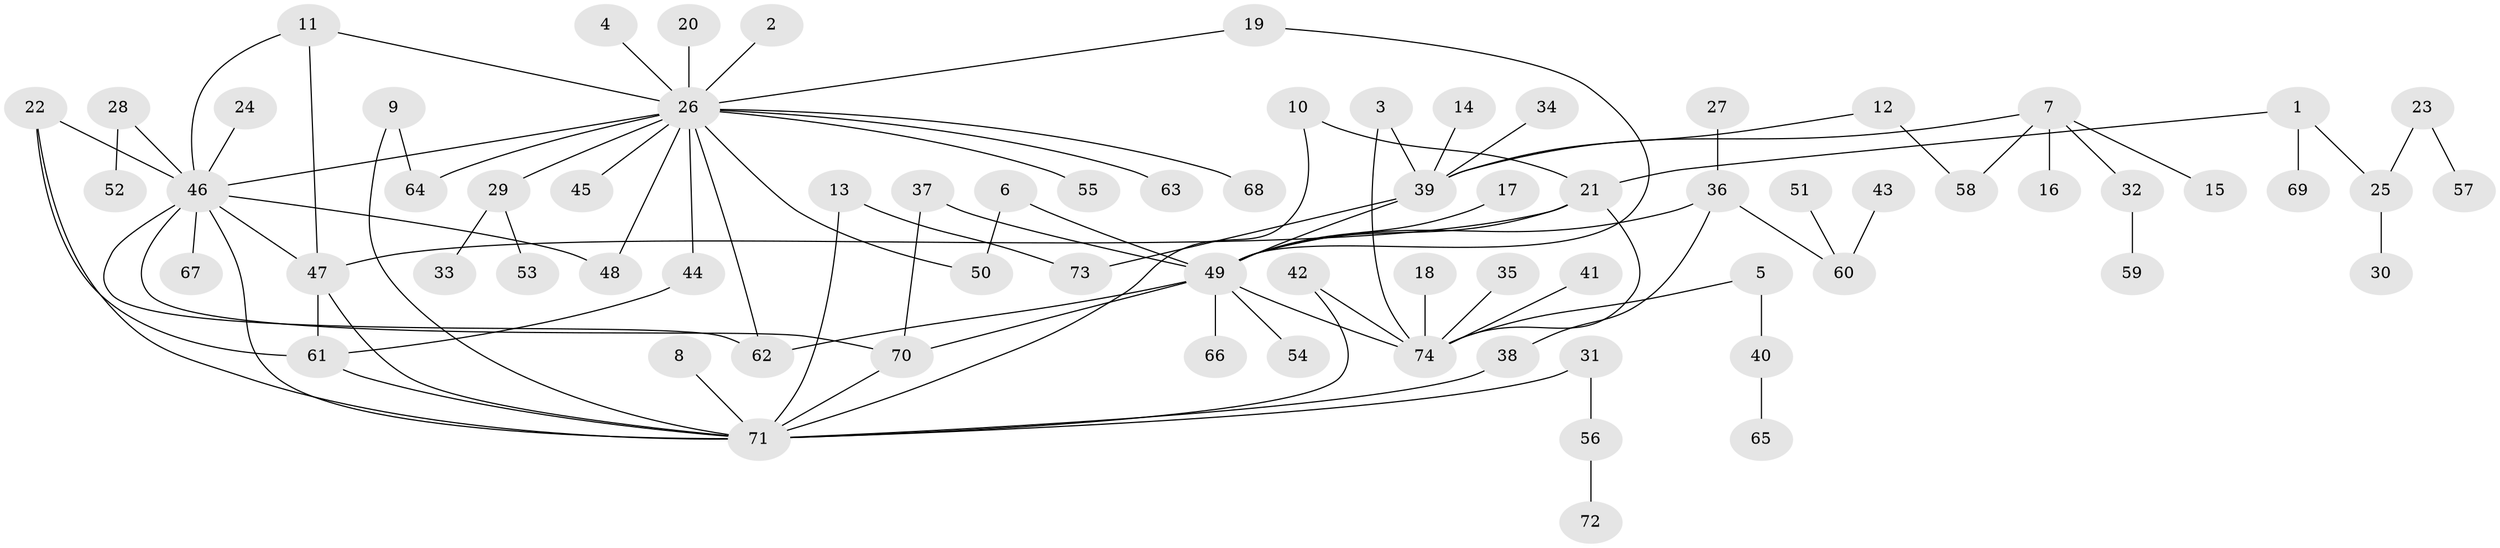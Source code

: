 // original degree distribution, {17: 0.008130081300813009, 2: 0.25203252032520324, 5: 0.024390243902439025, 15: 0.008130081300813009, 7: 0.016260162601626018, 8: 0.008130081300813009, 4: 0.04878048780487805, 11: 0.008130081300813009, 3: 0.056910569105691054, 1: 0.5365853658536586, 14: 0.008130081300813009, 13: 0.008130081300813009, 6: 0.016260162601626018}
// Generated by graph-tools (version 1.1) at 2025/36/03/04/25 23:36:55]
// undirected, 74 vertices, 96 edges
graph export_dot {
  node [color=gray90,style=filled];
  1;
  2;
  3;
  4;
  5;
  6;
  7;
  8;
  9;
  10;
  11;
  12;
  13;
  14;
  15;
  16;
  17;
  18;
  19;
  20;
  21;
  22;
  23;
  24;
  25;
  26;
  27;
  28;
  29;
  30;
  31;
  32;
  33;
  34;
  35;
  36;
  37;
  38;
  39;
  40;
  41;
  42;
  43;
  44;
  45;
  46;
  47;
  48;
  49;
  50;
  51;
  52;
  53;
  54;
  55;
  56;
  57;
  58;
  59;
  60;
  61;
  62;
  63;
  64;
  65;
  66;
  67;
  68;
  69;
  70;
  71;
  72;
  73;
  74;
  1 -- 21 [weight=1.0];
  1 -- 25 [weight=1.0];
  1 -- 69 [weight=1.0];
  2 -- 26 [weight=1.0];
  3 -- 39 [weight=1.0];
  3 -- 74 [weight=1.0];
  4 -- 26 [weight=1.0];
  5 -- 40 [weight=1.0];
  5 -- 74 [weight=1.0];
  6 -- 49 [weight=1.0];
  6 -- 50 [weight=1.0];
  7 -- 15 [weight=1.0];
  7 -- 16 [weight=1.0];
  7 -- 32 [weight=1.0];
  7 -- 39 [weight=1.0];
  7 -- 58 [weight=1.0];
  8 -- 71 [weight=1.0];
  9 -- 64 [weight=1.0];
  9 -- 71 [weight=1.0];
  10 -- 21 [weight=1.0];
  10 -- 71 [weight=1.0];
  11 -- 26 [weight=1.0];
  11 -- 46 [weight=1.0];
  11 -- 47 [weight=1.0];
  12 -- 39 [weight=1.0];
  12 -- 58 [weight=1.0];
  13 -- 71 [weight=1.0];
  13 -- 73 [weight=1.0];
  14 -- 39 [weight=1.0];
  17 -- 49 [weight=1.0];
  18 -- 74 [weight=1.0];
  19 -- 26 [weight=1.0];
  19 -- 49 [weight=1.0];
  20 -- 26 [weight=1.0];
  21 -- 47 [weight=1.0];
  21 -- 49 [weight=1.0];
  21 -- 74 [weight=1.0];
  22 -- 46 [weight=1.0];
  22 -- 61 [weight=1.0];
  22 -- 71 [weight=1.0];
  23 -- 25 [weight=1.0];
  23 -- 57 [weight=1.0];
  24 -- 46 [weight=1.0];
  25 -- 30 [weight=1.0];
  26 -- 29 [weight=1.0];
  26 -- 44 [weight=1.0];
  26 -- 45 [weight=1.0];
  26 -- 46 [weight=1.0];
  26 -- 48 [weight=1.0];
  26 -- 50 [weight=1.0];
  26 -- 55 [weight=1.0];
  26 -- 62 [weight=1.0];
  26 -- 63 [weight=1.0];
  26 -- 64 [weight=1.0];
  26 -- 68 [weight=1.0];
  27 -- 36 [weight=1.0];
  28 -- 46 [weight=1.0];
  28 -- 52 [weight=1.0];
  29 -- 33 [weight=1.0];
  29 -- 53 [weight=1.0];
  31 -- 56 [weight=1.0];
  31 -- 71 [weight=1.0];
  32 -- 59 [weight=1.0];
  34 -- 39 [weight=1.0];
  35 -- 74 [weight=1.0];
  36 -- 38 [weight=1.0];
  36 -- 49 [weight=1.0];
  36 -- 60 [weight=1.0];
  37 -- 49 [weight=1.0];
  37 -- 70 [weight=1.0];
  38 -- 71 [weight=1.0];
  39 -- 49 [weight=1.0];
  39 -- 73 [weight=1.0];
  40 -- 65 [weight=1.0];
  41 -- 74 [weight=1.0];
  42 -- 71 [weight=1.0];
  42 -- 74 [weight=1.0];
  43 -- 60 [weight=1.0];
  44 -- 61 [weight=1.0];
  46 -- 47 [weight=1.0];
  46 -- 48 [weight=1.0];
  46 -- 62 [weight=1.0];
  46 -- 67 [weight=1.0];
  46 -- 70 [weight=1.0];
  46 -- 71 [weight=1.0];
  47 -- 61 [weight=1.0];
  47 -- 71 [weight=1.0];
  49 -- 54 [weight=1.0];
  49 -- 62 [weight=1.0];
  49 -- 66 [weight=1.0];
  49 -- 70 [weight=1.0];
  49 -- 74 [weight=1.0];
  51 -- 60 [weight=1.0];
  56 -- 72 [weight=1.0];
  61 -- 71 [weight=1.0];
  70 -- 71 [weight=1.0];
}
